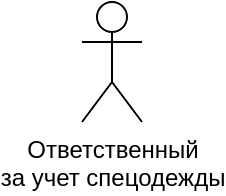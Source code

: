 <mxfile version="21.1.9" type="device">
  <diagram name="Страница 1" id="KXhxV1vZEwOf-yJPvNH5">
    <mxGraphModel dx="670" dy="306" grid="1" gridSize="10" guides="1" tooltips="1" connect="1" arrows="1" fold="1" page="1" pageScale="1" pageWidth="827" pageHeight="1169" math="0" shadow="0">
      <root>
        <mxCell id="0" />
        <mxCell id="1" parent="0" />
        <mxCell id="z14Sxqiw-41HxPF1AOIo-1" value="Ответственный&lt;br&gt;за учет спецодежды" style="shape=umlActor;verticalLabelPosition=bottom;verticalAlign=top;html=1;outlineConnect=0;" vertex="1" parent="1">
          <mxGeometry x="80" y="470" width="30" height="60" as="geometry" />
        </mxCell>
      </root>
    </mxGraphModel>
  </diagram>
</mxfile>
